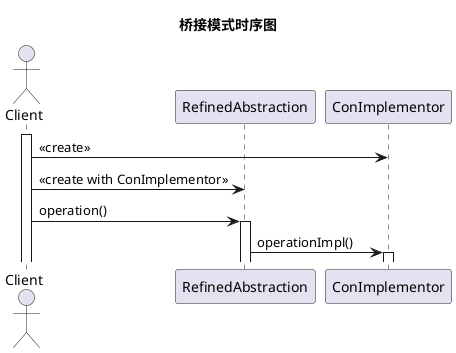 @startuml
title 桥接模式时序图

actor Client
participant RefinedAbstraction
participant ConImplementor

activate Client
Client -> ConImplementor: <<create>>
Client -> RefinedAbstraction: <<create with ConImplementor>>
Client -> RefinedAbstraction: operation()
activate RefinedAbstraction
RefinedAbstraction -> ConImplementor: operationImpl()
activate ConImplementor
@enduml
